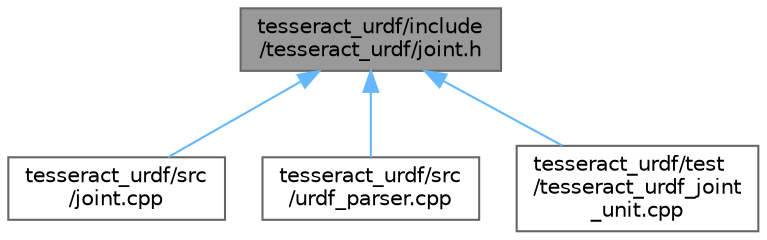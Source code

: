 digraph "tesseract_urdf/include/tesseract_urdf/joint.h"
{
 // LATEX_PDF_SIZE
  bgcolor="transparent";
  edge [fontname=Helvetica,fontsize=10,labelfontname=Helvetica,labelfontsize=10];
  node [fontname=Helvetica,fontsize=10,shape=box,height=0.2,width=0.4];
  Node1 [label="tesseract_urdf/include\l/tesseract_urdf/joint.h",height=0.2,width=0.4,color="gray40", fillcolor="grey60", style="filled", fontcolor="black",tooltip="Parse joint from xml string."];
  Node1 -> Node2 [dir="back",color="steelblue1",style="solid"];
  Node2 [label="tesseract_urdf/src\l/joint.cpp",height=0.2,width=0.4,color="grey40", fillcolor="white", style="filled",URL="$dd/dfe/tesseract__urdf_2src_2joint_8cpp.html",tooltip="Parse joint from xml string."];
  Node1 -> Node3 [dir="back",color="steelblue1",style="solid"];
  Node3 [label="tesseract_urdf/src\l/urdf_parser.cpp",height=0.2,width=0.4,color="grey40", fillcolor="white", style="filled",URL="$d4/d44/urdf__parser_8cpp.html",tooltip=" "];
  Node1 -> Node4 [dir="back",color="steelblue1",style="solid"];
  Node4 [label="tesseract_urdf/test\l/tesseract_urdf_joint\l_unit.cpp",height=0.2,width=0.4,color="grey40", fillcolor="white", style="filled",URL="$d1/d93/tesseract__urdf__joint__unit_8cpp.html",tooltip=" "];
}
